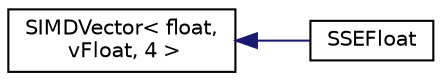 digraph "Graphical Class Hierarchy"
{
  edge [fontname="Helvetica",fontsize="10",labelfontname="Helvetica",labelfontsize="10"];
  node [fontname="Helvetica",fontsize="10",shape=record];
  rankdir="LR";
  Node0 [label="SIMDVector\< float,\l vFloat, 4 \>",height=0.2,width=0.4,color="black", fillcolor="white", style="filled",URL="$struct_s_i_m_d_vector.html"];
  Node0 -> Node1 [dir="back",color="midnightblue",fontsize="10",style="solid",fontname="Helvetica"];
  Node1 [label="SSEFloat",height=0.2,width=0.4,color="black", fillcolor="white", style="filled",URL="$struct_s_s_e_float.html"];
}

